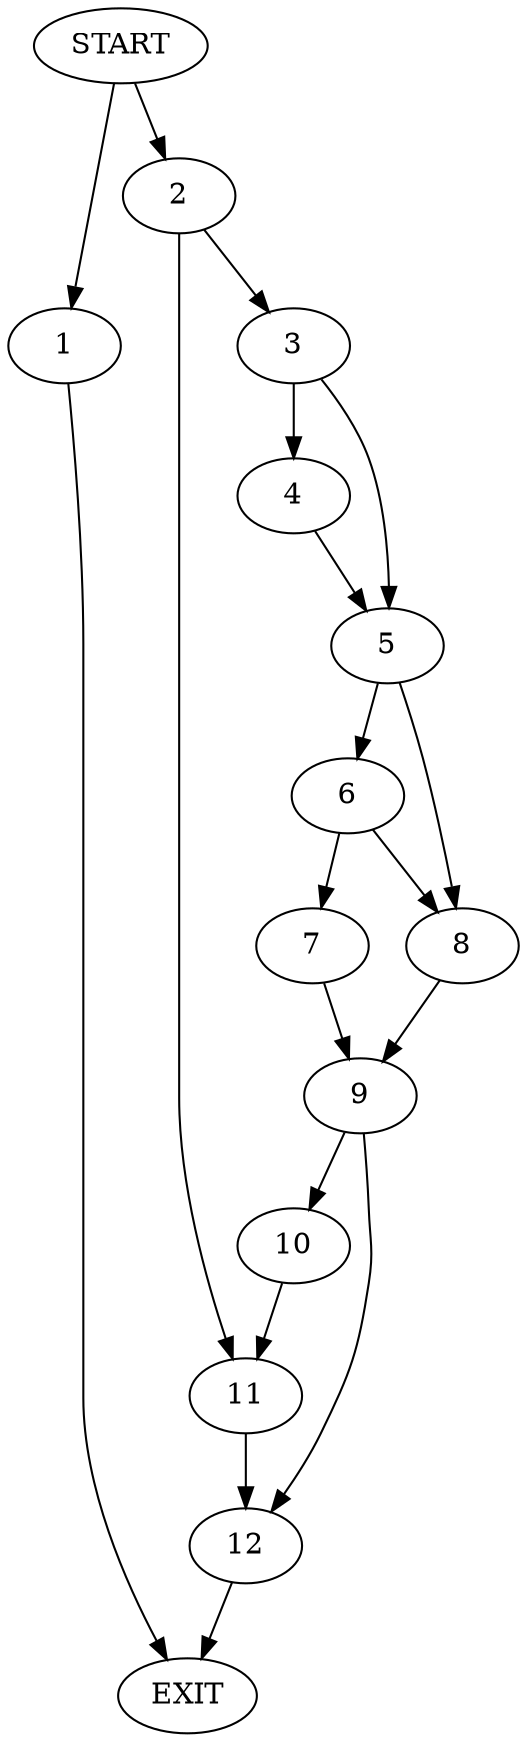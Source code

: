 digraph { 
0 [label="START"];
1;
2;
3;
4;
5;
6;
7;
8;
9;
10;
11;
12;
13[label="EXIT"];
0 -> 2;
0 -> 1;
1 -> 13;
2 -> 3;
2 -> 11;
3 -> 4;
3 -> 5;
4 -> 5;
5 -> 6;
5 -> 8;
6 -> 7;
6 -> 8;
7 -> 9;
8 -> 9;
9 -> 12;
9 -> 10;
10 -> 11;
11 -> 12;
12 -> 13;
}